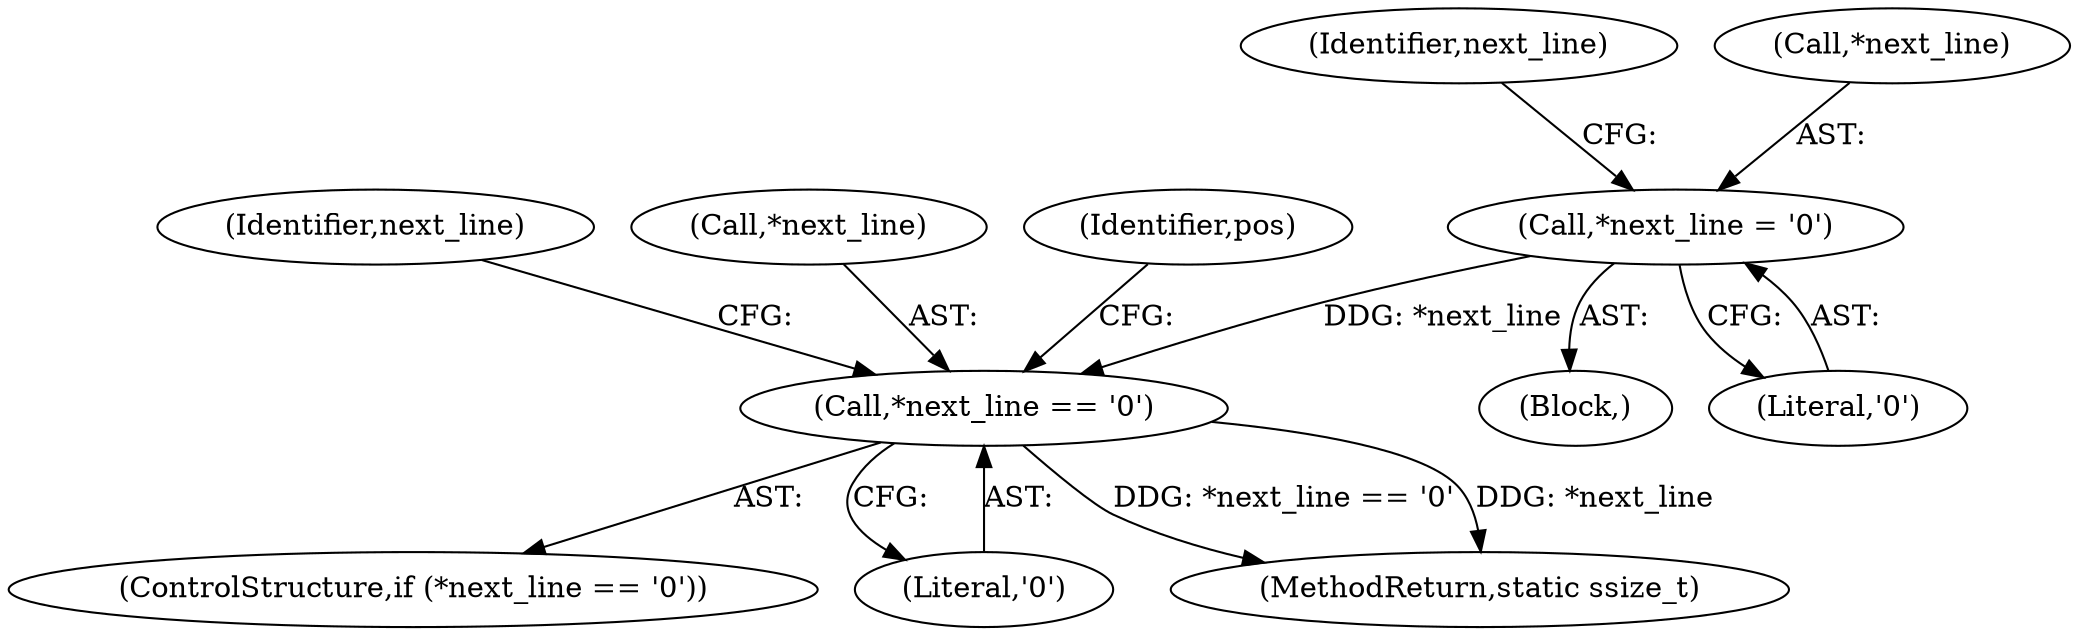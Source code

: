 digraph "0_linux_6708075f104c3c9b04b23336bb0366ca30c3931b@pointer" {
"1000262" [label="(Call,*next_line = '\0')"];
"1000269" [label="(Call,*next_line == '\0')"];
"1000262" [label="(Call,*next_line = '\0')"];
"1000268" [label="(ControlStructure,if (*next_line == '\0'))"];
"1000267" [label="(Identifier,next_line)"];
"1000269" [label="(Call,*next_line == '\0')"];
"1000272" [label="(Literal,'\0')"];
"1000263" [label="(Call,*next_line)"];
"1000274" [label="(Identifier,next_line)"];
"1000518" [label="(MethodReturn,static ssize_t)"];
"1000270" [label="(Call,*next_line)"];
"1000261" [label="(Block,)"];
"1000277" [label="(Identifier,pos)"];
"1000265" [label="(Literal,'\0')"];
"1000262" -> "1000261"  [label="AST: "];
"1000262" -> "1000265"  [label="CFG: "];
"1000263" -> "1000262"  [label="AST: "];
"1000265" -> "1000262"  [label="AST: "];
"1000267" -> "1000262"  [label="CFG: "];
"1000262" -> "1000269"  [label="DDG: *next_line"];
"1000269" -> "1000268"  [label="AST: "];
"1000269" -> "1000272"  [label="CFG: "];
"1000270" -> "1000269"  [label="AST: "];
"1000272" -> "1000269"  [label="AST: "];
"1000274" -> "1000269"  [label="CFG: "];
"1000277" -> "1000269"  [label="CFG: "];
"1000269" -> "1000518"  [label="DDG: *next_line == '\0'"];
"1000269" -> "1000518"  [label="DDG: *next_line"];
}
